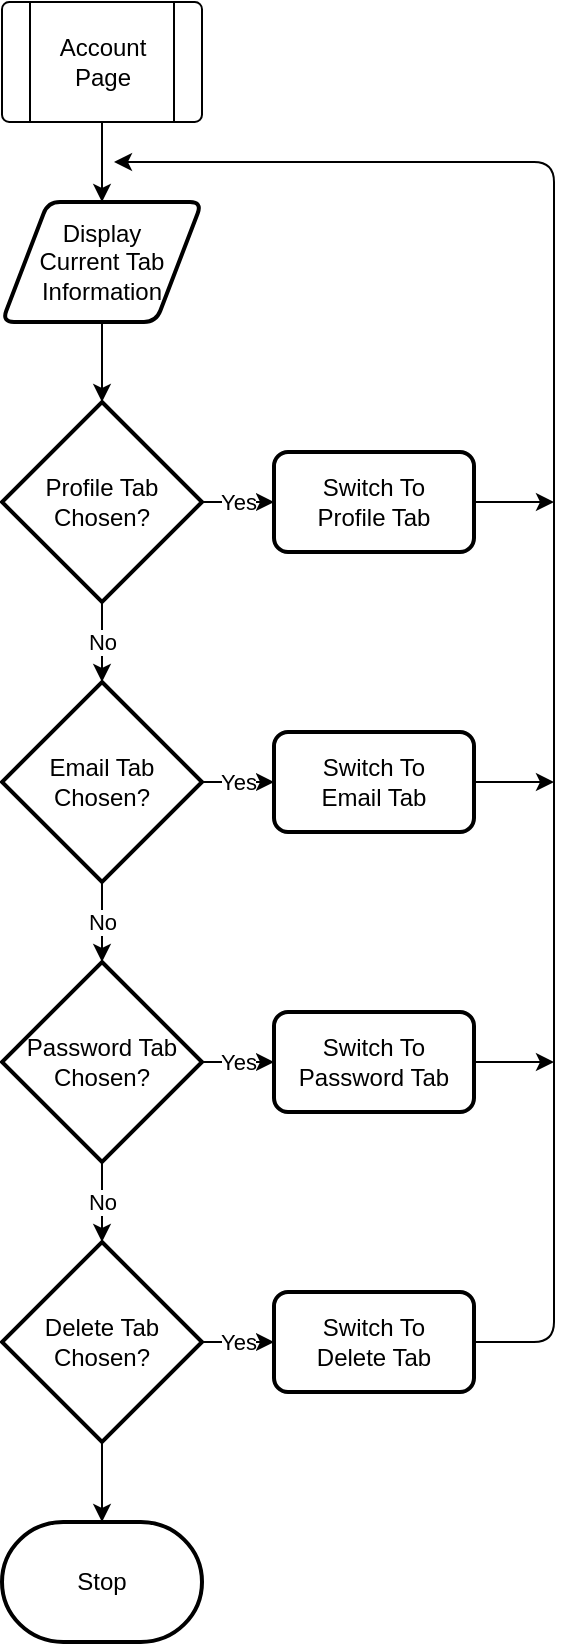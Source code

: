 <mxfile>
    <diagram id="5YiMYErHnQ3Z9i_D1EGU" name="Page-1">
        <mxGraphModel dx="1130" dy="779" grid="1" gridSize="10" guides="1" tooltips="1" connect="1" arrows="1" fold="1" page="1" pageScale="1" pageWidth="827" pageHeight="1169" math="0" shadow="0">
            <root>
                <mxCell id="0"/>
                <mxCell id="1" parent="0"/>
                <mxCell id="4" style="edgeStyle=none;html=1;" parent="1" target="3" edge="1">
                    <mxGeometry relative="1" as="geometry">
                        <mxPoint x="414" y="70" as="sourcePoint"/>
                    </mxGeometry>
                </mxCell>
                <mxCell id="6" style="edgeStyle=none;html=1;" parent="1" source="3" target="5" edge="1">
                    <mxGeometry relative="1" as="geometry"/>
                </mxCell>
                <mxCell id="3" value="Display&lt;br&gt;Current Tab&lt;br&gt;Information" style="shape=parallelogram;html=1;strokeWidth=2;perimeter=parallelogramPerimeter;whiteSpace=wrap;rounded=1;arcSize=12;size=0.23;" parent="1" vertex="1">
                    <mxGeometry x="364" y="110" width="100" height="60" as="geometry"/>
                </mxCell>
                <mxCell id="10" value="No" style="edgeStyle=none;html=1;" parent="1" source="5" target="7" edge="1">
                    <mxGeometry relative="1" as="geometry"/>
                </mxCell>
                <mxCell id="26" value="Yes" style="edgeStyle=none;html=1;" parent="1" source="5" target="18" edge="1">
                    <mxGeometry relative="1" as="geometry"/>
                </mxCell>
                <mxCell id="5" value="Profile Tab&lt;br&gt;Chosen?" style="strokeWidth=2;html=1;shape=mxgraph.flowchart.decision;whiteSpace=wrap;" parent="1" vertex="1">
                    <mxGeometry x="364" y="210" width="100" height="100" as="geometry"/>
                </mxCell>
                <mxCell id="11" value="No" style="edgeStyle=none;html=1;" parent="1" source="7" target="8" edge="1">
                    <mxGeometry relative="1" as="geometry"/>
                </mxCell>
                <mxCell id="24" value="Yes" style="edgeStyle=none;html=1;" parent="1" source="7" target="19" edge="1">
                    <mxGeometry relative="1" as="geometry"/>
                </mxCell>
                <mxCell id="7" value="Email Tab&lt;br&gt;Chosen?" style="strokeWidth=2;html=1;shape=mxgraph.flowchart.decision;whiteSpace=wrap;" parent="1" vertex="1">
                    <mxGeometry x="364" y="350" width="100" height="100" as="geometry"/>
                </mxCell>
                <mxCell id="12" value="No" style="edgeStyle=none;html=1;" parent="1" source="8" target="9" edge="1">
                    <mxGeometry relative="1" as="geometry"/>
                </mxCell>
                <mxCell id="23" value="Yes" style="edgeStyle=none;html=1;" parent="1" source="8" target="20" edge="1">
                    <mxGeometry relative="1" as="geometry"/>
                </mxCell>
                <mxCell id="8" value="Password Tab&lt;br&gt;Chosen?" style="strokeWidth=2;html=1;shape=mxgraph.flowchart.decision;whiteSpace=wrap;" parent="1" vertex="1">
                    <mxGeometry x="364" y="490" width="100" height="100" as="geometry"/>
                </mxCell>
                <mxCell id="22" value="Yes" style="edgeStyle=none;html=1;" parent="1" source="9" target="21" edge="1">
                    <mxGeometry relative="1" as="geometry"/>
                </mxCell>
                <mxCell id="34" style="edgeStyle=none;html=1;" edge="1" parent="1" source="9" target="33">
                    <mxGeometry relative="1" as="geometry"/>
                </mxCell>
                <mxCell id="9" value="Delete Tab&lt;br&gt;Chosen?" style="strokeWidth=2;html=1;shape=mxgraph.flowchart.decision;whiteSpace=wrap;" parent="1" vertex="1">
                    <mxGeometry x="364" y="630" width="100" height="100" as="geometry"/>
                </mxCell>
                <mxCell id="28" style="edgeStyle=none;html=1;" parent="1" source="18" edge="1">
                    <mxGeometry relative="1" as="geometry">
                        <mxPoint x="640" y="260" as="targetPoint"/>
                    </mxGeometry>
                </mxCell>
                <mxCell id="18" value="Switch To&lt;br&gt;Profile Tab" style="rounded=1;whiteSpace=wrap;html=1;absoluteArcSize=1;arcSize=14;strokeWidth=2;" parent="1" vertex="1">
                    <mxGeometry x="500" y="235" width="100" height="50" as="geometry"/>
                </mxCell>
                <mxCell id="29" style="edgeStyle=none;html=1;" parent="1" source="19" edge="1">
                    <mxGeometry relative="1" as="geometry">
                        <mxPoint x="640" y="400" as="targetPoint"/>
                    </mxGeometry>
                </mxCell>
                <mxCell id="19" value="Switch To&lt;br&gt;Email Tab" style="rounded=1;whiteSpace=wrap;html=1;absoluteArcSize=1;arcSize=14;strokeWidth=2;" parent="1" vertex="1">
                    <mxGeometry x="500" y="375" width="100" height="50" as="geometry"/>
                </mxCell>
                <mxCell id="30" style="edgeStyle=none;html=1;" parent="1" source="20" edge="1">
                    <mxGeometry relative="1" as="geometry">
                        <mxPoint x="640" y="540" as="targetPoint"/>
                    </mxGeometry>
                </mxCell>
                <mxCell id="20" value="Switch To&lt;br&gt;Password Tab" style="rounded=1;whiteSpace=wrap;html=1;absoluteArcSize=1;arcSize=14;strokeWidth=2;" parent="1" vertex="1">
                    <mxGeometry x="500" y="515" width="100" height="50" as="geometry"/>
                </mxCell>
                <mxCell id="27" style="edgeStyle=none;html=1;" parent="1" source="21" edge="1">
                    <mxGeometry relative="1" as="geometry">
                        <mxPoint x="420" y="90" as="targetPoint"/>
                        <Array as="points">
                            <mxPoint x="640" y="680"/>
                            <mxPoint x="640" y="90"/>
                        </Array>
                    </mxGeometry>
                </mxCell>
                <mxCell id="21" value="Switch To&lt;br&gt;Delete Tab" style="rounded=1;whiteSpace=wrap;html=1;absoluteArcSize=1;arcSize=14;strokeWidth=2;" parent="1" vertex="1">
                    <mxGeometry x="500" y="655" width="100" height="50" as="geometry"/>
                </mxCell>
                <mxCell id="31" value="" style="verticalLabelPosition=bottom;verticalAlign=top;html=1;shape=process;whiteSpace=wrap;rounded=1;size=0.14;arcSize=6;" parent="1" vertex="1">
                    <mxGeometry x="364" y="10" width="100" height="60" as="geometry"/>
                </mxCell>
                <mxCell id="32" value="Account&lt;br&gt;Page" style="text;html=1;align=center;verticalAlign=middle;resizable=0;points=[];autosize=1;strokeColor=none;fillColor=none;" parent="1" vertex="1">
                    <mxGeometry x="379" y="20" width="70" height="40" as="geometry"/>
                </mxCell>
                <mxCell id="33" value="Stop" style="strokeWidth=2;html=1;shape=mxgraph.flowchart.terminator;whiteSpace=wrap;" vertex="1" parent="1">
                    <mxGeometry x="364" y="770" width="100" height="60" as="geometry"/>
                </mxCell>
            </root>
        </mxGraphModel>
    </diagram>
</mxfile>